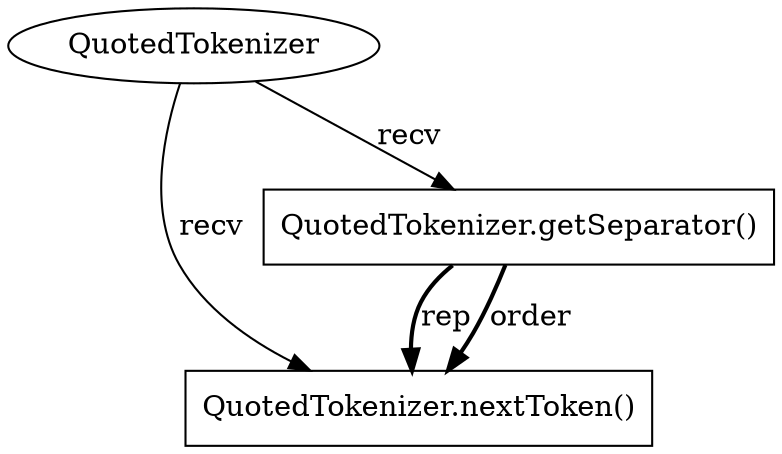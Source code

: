digraph "AUG" {

  1 [ label="QuotedTokenizer.nextToken()" shape="box" ];
  2 [ label="QuotedTokenizer" shape="ellipse" ];
  3 [ label="QuotedTokenizer.getSeparator()" shape="box" ];
  2 -> 1 [ label="recv" style="solid" ];
  3 -> 1 [ label="rep" style="bold" ];
  3 -> 1 [ label="order" style="bold" ];
  2 -> 3 [ label="recv" style="solid" ];
}
